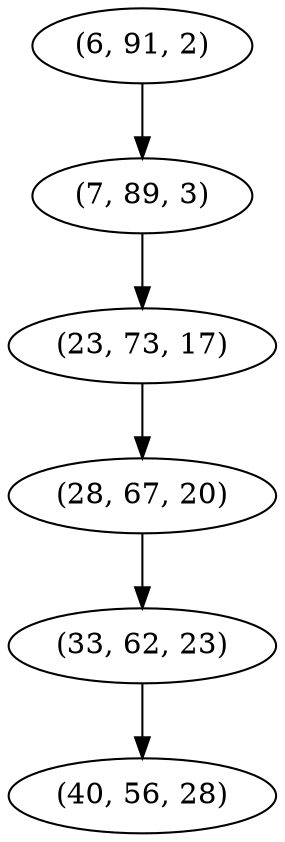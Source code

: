 digraph tree {
    "(6, 91, 2)";
    "(7, 89, 3)";
    "(23, 73, 17)";
    "(28, 67, 20)";
    "(33, 62, 23)";
    "(40, 56, 28)";
    "(6, 91, 2)" -> "(7, 89, 3)";
    "(7, 89, 3)" -> "(23, 73, 17)";
    "(23, 73, 17)" -> "(28, 67, 20)";
    "(28, 67, 20)" -> "(33, 62, 23)";
    "(33, 62, 23)" -> "(40, 56, 28)";
}
